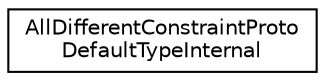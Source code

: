 digraph "Graphical Class Hierarchy"
{
 // LATEX_PDF_SIZE
  edge [fontname="Helvetica",fontsize="10",labelfontname="Helvetica",labelfontsize="10"];
  node [fontname="Helvetica",fontsize="10",shape=record];
  rankdir="LR";
  Node0 [label="AllDifferentConstraintProto\lDefaultTypeInternal",height=0.2,width=0.4,color="black", fillcolor="white", style="filled",URL="$structoperations__research_1_1sat_1_1_all_different_constraint_proto_default_type_internal.html",tooltip=" "];
}
